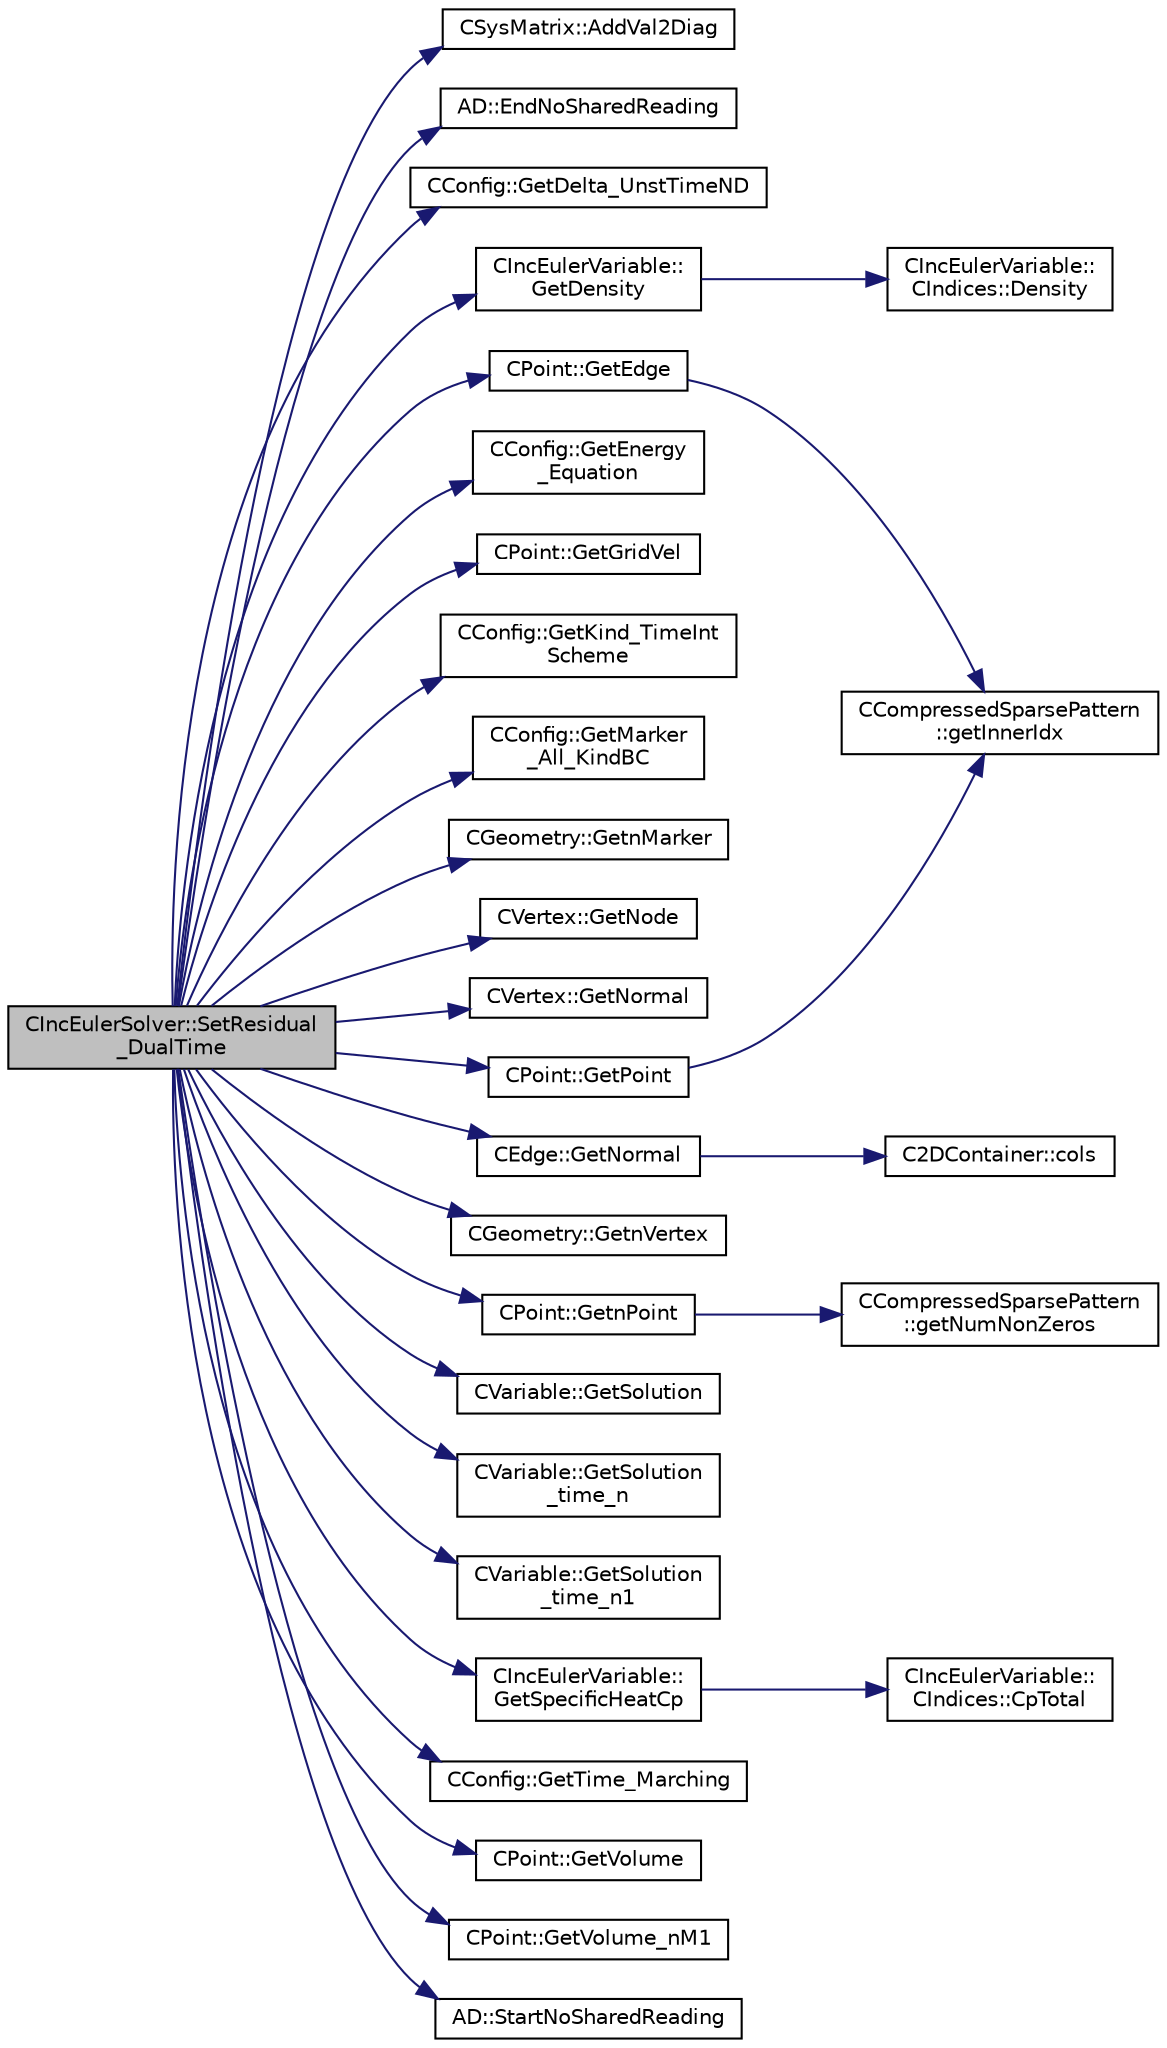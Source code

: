 digraph "CIncEulerSolver::SetResidual_DualTime"
{
 // LATEX_PDF_SIZE
  edge [fontname="Helvetica",fontsize="10",labelfontname="Helvetica",labelfontsize="10"];
  node [fontname="Helvetica",fontsize="10",shape=record];
  rankdir="LR";
  Node1 [label="CIncEulerSolver::SetResidual\l_DualTime",height=0.2,width=0.4,color="black", fillcolor="grey75", style="filled", fontcolor="black",tooltip="Set the total residual adding the term that comes from the Dual Time Strategy."];
  Node1 -> Node2 [color="midnightblue",fontsize="10",style="solid",fontname="Helvetica"];
  Node2 [label="CSysMatrix::AddVal2Diag",height=0.2,width=0.4,color="black", fillcolor="white", style="filled",URL="$classCSysMatrix.html#ad230c61b0790b0bf25bba46a6711fc39",tooltip="Adds the specified value to the diagonal of the (i, i) subblock of the matrix-by-blocks structure."];
  Node1 -> Node3 [color="midnightblue",fontsize="10",style="solid",fontname="Helvetica"];
  Node3 [label="AD::EndNoSharedReading",height=0.2,width=0.4,color="black", fillcolor="white", style="filled",URL="$namespaceAD.html#ac7ec9bb1bce9a9b429ca4f355ffa8d3f",tooltip="End the \"no shared reading\" adjoint evaluation mode."];
  Node1 -> Node4 [color="midnightblue",fontsize="10",style="solid",fontname="Helvetica"];
  Node4 [label="CConfig::GetDelta_UnstTimeND",height=0.2,width=0.4,color="black", fillcolor="white", style="filled",URL="$classCConfig.html#a0acfef8e480970316e9e672eacd59e9b",tooltip="If we are prforming an unsteady simulation, there is only one value of the time step for the complete..."];
  Node1 -> Node5 [color="midnightblue",fontsize="10",style="solid",fontname="Helvetica"];
  Node5 [label="CIncEulerVariable::\lGetDensity",height=0.2,width=0.4,color="black", fillcolor="white", style="filled",URL="$classCIncEulerVariable.html#aa5971e35e634b8d768d369dead2b9ffc",tooltip="Get the density of the flow."];
  Node5 -> Node6 [color="midnightblue",fontsize="10",style="solid",fontname="Helvetica"];
  Node6 [label="CIncEulerVariable::\lCIndices::Density",height=0.2,width=0.4,color="black", fillcolor="white", style="filled",URL="$structCIncEulerVariable_1_1CIndices.html#a7b8b28034fc6726b61e866950d033e5e",tooltip=" "];
  Node1 -> Node7 [color="midnightblue",fontsize="10",style="solid",fontname="Helvetica"];
  Node7 [label="CPoint::GetEdge",height=0.2,width=0.4,color="black", fillcolor="white", style="filled",URL="$classCPoint.html#a81ff0f12775a22eef9faa4a78810223a",tooltip="Get all the edges that compose the control volume."];
  Node7 -> Node8 [color="midnightblue",fontsize="10",style="solid",fontname="Helvetica"];
  Node8 [label="CCompressedSparsePattern\l::getInnerIdx",height=0.2,width=0.4,color="black", fillcolor="white", style="filled",URL="$classCCompressedSparsePattern.html#a8c4b5a2720a4ebb463c0d8152f052e4d",tooltip=" "];
  Node1 -> Node9 [color="midnightblue",fontsize="10",style="solid",fontname="Helvetica"];
  Node9 [label="CConfig::GetEnergy\l_Equation",height=0.2,width=0.4,color="black", fillcolor="white", style="filled",URL="$classCConfig.html#a085accf5825cdba0219fc734f4fadb8c",tooltip="Flag for whether to solve the energy equation for incompressible flows."];
  Node1 -> Node10 [color="midnightblue",fontsize="10",style="solid",fontname="Helvetica"];
  Node10 [label="CPoint::GetGridVel",height=0.2,width=0.4,color="black", fillcolor="white", style="filled",URL="$classCPoint.html#a65d855a9c2ad2971546038b34acd5b92",tooltip="Get the value of the grid velocity at the point."];
  Node1 -> Node11 [color="midnightblue",fontsize="10",style="solid",fontname="Helvetica"];
  Node11 [label="CConfig::GetKind_TimeInt\lScheme",height=0.2,width=0.4,color="black", fillcolor="white", style="filled",URL="$classCConfig.html#ad16f71356f146b530fb1fbb45444525c",tooltip="Get the kind of time integration method."];
  Node1 -> Node12 [color="midnightblue",fontsize="10",style="solid",fontname="Helvetica"];
  Node12 [label="CConfig::GetMarker\l_All_KindBC",height=0.2,width=0.4,color="black", fillcolor="white", style="filled",URL="$classCConfig.html#ae003cd8f406eaaa91849a774c9a20730",tooltip="Get the kind of boundary for each marker."];
  Node1 -> Node13 [color="midnightblue",fontsize="10",style="solid",fontname="Helvetica"];
  Node13 [label="CGeometry::GetnMarker",height=0.2,width=0.4,color="black", fillcolor="white", style="filled",URL="$classCGeometry.html#ad2f9fe832b72d5a032d709d25879bbd2",tooltip="Get number of markers."];
  Node1 -> Node14 [color="midnightblue",fontsize="10",style="solid",fontname="Helvetica"];
  Node14 [label="CVertex::GetNode",height=0.2,width=0.4,color="black", fillcolor="white", style="filled",URL="$classCVertex.html#ad568da06e7191358d3a09a1bee71cdb5",tooltip="Get the node of the vertex."];
  Node1 -> Node15 [color="midnightblue",fontsize="10",style="solid",fontname="Helvetica"];
  Node15 [label="CVertex::GetNormal",height=0.2,width=0.4,color="black", fillcolor="white", style="filled",URL="$classCVertex.html#a57cacfe764770e6c0e54c278cb584f7c",tooltip="Copy the the normal vector of a face."];
  Node1 -> Node16 [color="midnightblue",fontsize="10",style="solid",fontname="Helvetica"];
  Node16 [label="CEdge::GetNormal",height=0.2,width=0.4,color="black", fillcolor="white", style="filled",URL="$classCEdge.html#a4ace970590e47bd39ea5780c3e0e2037",tooltip="Copy the the normal vector of a face."];
  Node16 -> Node17 [color="midnightblue",fontsize="10",style="solid",fontname="Helvetica"];
  Node17 [label="C2DContainer::cols",height=0.2,width=0.4,color="black", fillcolor="white", style="filled",URL="$classC2DContainer.html#ab6d9161cd08887f034322ebcbc3deb12",tooltip=" "];
  Node1 -> Node18 [color="midnightblue",fontsize="10",style="solid",fontname="Helvetica"];
  Node18 [label="CPoint::GetnPoint",height=0.2,width=0.4,color="black", fillcolor="white", style="filled",URL="$classCPoint.html#accb93eb81c4e7e6c2605a7cd0d3c9cba",tooltip="Get the number of points that compose the control volume."];
  Node18 -> Node19 [color="midnightblue",fontsize="10",style="solid",fontname="Helvetica"];
  Node19 [label="CCompressedSparsePattern\l::getNumNonZeros",height=0.2,width=0.4,color="black", fillcolor="white", style="filled",URL="$classCCompressedSparsePattern.html#abbca9e2c2e9f3d3f568772f9edf0c0aa",tooltip=" "];
  Node1 -> Node20 [color="midnightblue",fontsize="10",style="solid",fontname="Helvetica"];
  Node20 [label="CGeometry::GetnVertex",height=0.2,width=0.4,color="black", fillcolor="white", style="filled",URL="$classCGeometry.html#a00b7f7e71ff42bd38f39147366dd093a",tooltip="Get number of vertices."];
  Node1 -> Node21 [color="midnightblue",fontsize="10",style="solid",fontname="Helvetica"];
  Node21 [label="CPoint::GetPoint",height=0.2,width=0.4,color="black", fillcolor="white", style="filled",URL="$classCPoint.html#a7916494f3e23b9fd83e6a808b9d144e8",tooltip="Get all the points that compose the control volume."];
  Node21 -> Node8 [color="midnightblue",fontsize="10",style="solid",fontname="Helvetica"];
  Node1 -> Node22 [color="midnightblue",fontsize="10",style="solid",fontname="Helvetica"];
  Node22 [label="CVariable::GetSolution",height=0.2,width=0.4,color="black", fillcolor="white", style="filled",URL="$classCVariable.html#a261483e39c23c1de7cb9aea7e917c121",tooltip="Get the solution."];
  Node1 -> Node23 [color="midnightblue",fontsize="10",style="solid",fontname="Helvetica"];
  Node23 [label="CVariable::GetSolution\l_time_n",height=0.2,width=0.4,color="black", fillcolor="white", style="filled",URL="$classCVariable.html#a9162db789c2ca2b71159697cc500fcce",tooltip="Get the solution at time n."];
  Node1 -> Node24 [color="midnightblue",fontsize="10",style="solid",fontname="Helvetica"];
  Node24 [label="CVariable::GetSolution\l_time_n1",height=0.2,width=0.4,color="black", fillcolor="white", style="filled",URL="$classCVariable.html#a584e438afb716aa0ffce4ccc9b469ef6",tooltip="Get the solution at time n-1."];
  Node1 -> Node25 [color="midnightblue",fontsize="10",style="solid",fontname="Helvetica"];
  Node25 [label="CIncEulerVariable::\lGetSpecificHeatCp",height=0.2,width=0.4,color="black", fillcolor="white", style="filled",URL="$classCIncEulerVariable.html#aadff9ad2450ca12ecea825239db89d06",tooltip="Get the specific heat at constant P of the flow."];
  Node25 -> Node26 [color="midnightblue",fontsize="10",style="solid",fontname="Helvetica"];
  Node26 [label="CIncEulerVariable::\lCIndices::CpTotal",height=0.2,width=0.4,color="black", fillcolor="white", style="filled",URL="$structCIncEulerVariable_1_1CIndices.html#a252540b958652e00180782c5b8fba67d",tooltip=" "];
  Node1 -> Node27 [color="midnightblue",fontsize="10",style="solid",fontname="Helvetica"];
  Node27 [label="CConfig::GetTime_Marching",height=0.2,width=0.4,color="black", fillcolor="white", style="filled",URL="$classCConfig.html#ac47e04d76ce865893a94dcedd3c9b6a5",tooltip="Provides information about the time integration, and change the write in the output files information..."];
  Node1 -> Node28 [color="midnightblue",fontsize="10",style="solid",fontname="Helvetica"];
  Node28 [label="CPoint::GetVolume",height=0.2,width=0.4,color="black", fillcolor="white", style="filled",URL="$classCPoint.html#a35a504401472dfa76ef1187a5675414f",tooltip="Get area or volume of the control volume."];
  Node1 -> Node29 [color="midnightblue",fontsize="10",style="solid",fontname="Helvetica"];
  Node29 [label="CPoint::GetVolume_nM1",height=0.2,width=0.4,color="black", fillcolor="white", style="filled",URL="$classCPoint.html#adb0bb129ba403095ea1de8b07c84c062",tooltip="Get the volume of the control volume at time n+1."];
  Node1 -> Node30 [color="midnightblue",fontsize="10",style="solid",fontname="Helvetica"];
  Node30 [label="AD::StartNoSharedReading",height=0.2,width=0.4,color="black", fillcolor="white", style="filled",URL="$namespaceAD.html#ac6c34b1654aff3cb19cb0e0de7f2ae5b",tooltip="Begin a hybrid parallel adjoint evaluation mode that assumes an inherently safe reverse path."];
}
